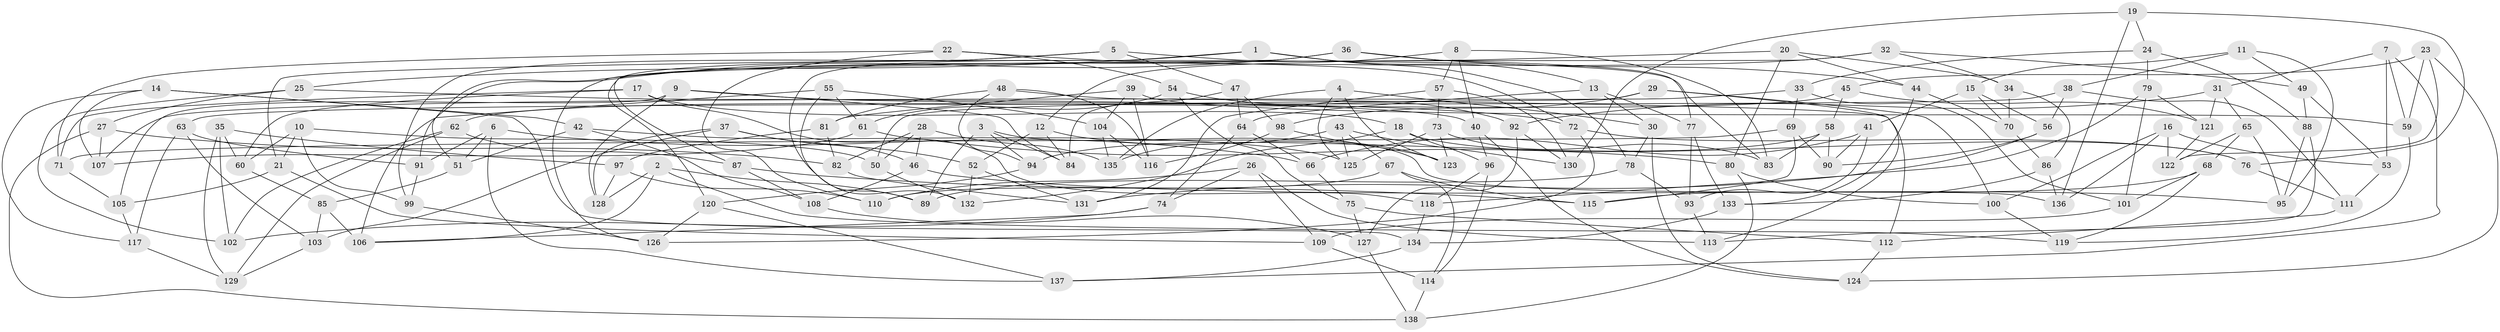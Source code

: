 // Generated by graph-tools (version 1.1) at 2025/26/03/09/25 03:26:54]
// undirected, 138 vertices, 276 edges
graph export_dot {
graph [start="1"]
  node [color=gray90,style=filled];
  1;
  2;
  3;
  4;
  5;
  6;
  7;
  8;
  9;
  10;
  11;
  12;
  13;
  14;
  15;
  16;
  17;
  18;
  19;
  20;
  21;
  22;
  23;
  24;
  25;
  26;
  27;
  28;
  29;
  30;
  31;
  32;
  33;
  34;
  35;
  36;
  37;
  38;
  39;
  40;
  41;
  42;
  43;
  44;
  45;
  46;
  47;
  48;
  49;
  50;
  51;
  52;
  53;
  54;
  55;
  56;
  57;
  58;
  59;
  60;
  61;
  62;
  63;
  64;
  65;
  66;
  67;
  68;
  69;
  70;
  71;
  72;
  73;
  74;
  75;
  76;
  77;
  78;
  79;
  80;
  81;
  82;
  83;
  84;
  85;
  86;
  87;
  88;
  89;
  90;
  91;
  92;
  93;
  94;
  95;
  96;
  97;
  98;
  99;
  100;
  101;
  102;
  103;
  104;
  105;
  106;
  107;
  108;
  109;
  110;
  111;
  112;
  113;
  114;
  115;
  116;
  117;
  118;
  119;
  120;
  121;
  122;
  123;
  124;
  125;
  126;
  127;
  128;
  129;
  130;
  131;
  132;
  133;
  134;
  135;
  136;
  137;
  138;
  1 -- 132;
  1 -- 25;
  1 -- 13;
  1 -- 78;
  2 -- 89;
  2 -- 106;
  2 -- 128;
  2 -- 119;
  3 -- 94;
  3 -- 136;
  3 -- 89;
  3 -- 84;
  4 -- 30;
  4 -- 123;
  4 -- 125;
  4 -- 135;
  5 -- 21;
  5 -- 83;
  5 -- 47;
  5 -- 99;
  6 -- 51;
  6 -- 91;
  6 -- 66;
  6 -- 137;
  7 -- 59;
  7 -- 31;
  7 -- 53;
  7 -- 137;
  8 -- 57;
  8 -- 12;
  8 -- 40;
  8 -- 83;
  9 -- 72;
  9 -- 84;
  9 -- 105;
  9 -- 128;
  10 -- 50;
  10 -- 21;
  10 -- 99;
  10 -- 60;
  11 -- 49;
  11 -- 15;
  11 -- 95;
  11 -- 38;
  12 -- 123;
  12 -- 52;
  12 -- 84;
  13 -- 30;
  13 -- 77;
  13 -- 64;
  14 -- 117;
  14 -- 107;
  14 -- 42;
  14 -- 134;
  15 -- 70;
  15 -- 41;
  15 -- 56;
  16 -- 122;
  16 -- 100;
  16 -- 53;
  16 -- 136;
  17 -- 60;
  17 -- 118;
  17 -- 18;
  17 -- 71;
  18 -- 76;
  18 -- 132;
  18 -- 96;
  19 -- 136;
  19 -- 24;
  19 -- 76;
  19 -- 130;
  20 -- 34;
  20 -- 80;
  20 -- 44;
  20 -- 126;
  21 -- 109;
  21 -- 105;
  22 -- 71;
  22 -- 110;
  22 -- 54;
  22 -- 72;
  23 -- 124;
  23 -- 59;
  23 -- 122;
  23 -- 45;
  24 -- 33;
  24 -- 79;
  24 -- 88;
  25 -- 40;
  25 -- 27;
  25 -- 102;
  26 -- 74;
  26 -- 109;
  26 -- 110;
  26 -- 113;
  27 -- 82;
  27 -- 107;
  27 -- 138;
  28 -- 135;
  28 -- 82;
  28 -- 50;
  28 -- 46;
  29 -- 100;
  29 -- 50;
  29 -- 98;
  29 -- 113;
  30 -- 124;
  30 -- 78;
  31 -- 121;
  31 -- 65;
  31 -- 92;
  32 -- 49;
  32 -- 120;
  32 -- 34;
  32 -- 51;
  33 -- 101;
  33 -- 69;
  33 -- 107;
  34 -- 86;
  34 -- 70;
  35 -- 129;
  35 -- 60;
  35 -- 97;
  35 -- 102;
  36 -- 91;
  36 -- 87;
  36 -- 44;
  36 -- 77;
  37 -- 46;
  37 -- 52;
  37 -- 103;
  37 -- 128;
  38 -- 111;
  38 -- 56;
  38 -- 63;
  39 -- 104;
  39 -- 116;
  39 -- 81;
  39 -- 59;
  40 -- 96;
  40 -- 124;
  41 -- 66;
  41 -- 93;
  41 -- 90;
  42 -- 108;
  42 -- 125;
  42 -- 51;
  43 -- 135;
  43 -- 125;
  43 -- 130;
  43 -- 67;
  44 -- 133;
  44 -- 70;
  45 -- 58;
  45 -- 62;
  45 -- 121;
  46 -- 95;
  46 -- 108;
  47 -- 84;
  47 -- 64;
  47 -- 98;
  48 -- 112;
  48 -- 94;
  48 -- 116;
  48 -- 81;
  49 -- 88;
  49 -- 53;
  50 -- 132;
  51 -- 85;
  52 -- 131;
  52 -- 132;
  53 -- 111;
  54 -- 92;
  54 -- 61;
  54 -- 75;
  55 -- 89;
  55 -- 104;
  55 -- 61;
  55 -- 106;
  56 -- 90;
  56 -- 118;
  57 -- 73;
  57 -- 130;
  57 -- 131;
  58 -- 94;
  58 -- 83;
  58 -- 90;
  59 -- 119;
  60 -- 85;
  61 -- 80;
  61 -- 107;
  62 -- 129;
  62 -- 102;
  62 -- 87;
  63 -- 117;
  63 -- 91;
  63 -- 103;
  64 -- 66;
  64 -- 74;
  65 -- 95;
  65 -- 122;
  65 -- 68;
  66 -- 75;
  67 -- 110;
  67 -- 115;
  67 -- 114;
  68 -- 115;
  68 -- 119;
  68 -- 101;
  69 -- 71;
  69 -- 115;
  69 -- 90;
  70 -- 86;
  71 -- 105;
  72 -- 126;
  72 -- 76;
  73 -- 123;
  73 -- 83;
  73 -- 125;
  74 -- 106;
  74 -- 102;
  75 -- 112;
  75 -- 127;
  76 -- 111;
  77 -- 93;
  77 -- 133;
  78 -- 89;
  78 -- 93;
  79 -- 101;
  79 -- 131;
  79 -- 121;
  80 -- 100;
  80 -- 138;
  81 -- 82;
  81 -- 97;
  82 -- 131;
  85 -- 103;
  85 -- 106;
  86 -- 133;
  86 -- 136;
  87 -- 115;
  87 -- 108;
  88 -- 95;
  88 -- 113;
  91 -- 99;
  92 -- 127;
  92 -- 130;
  93 -- 113;
  94 -- 120;
  96 -- 118;
  96 -- 114;
  97 -- 110;
  97 -- 128;
  98 -- 116;
  98 -- 123;
  99 -- 126;
  100 -- 119;
  101 -- 109;
  103 -- 129;
  104 -- 116;
  104 -- 135;
  105 -- 117;
  108 -- 127;
  109 -- 114;
  111 -- 112;
  112 -- 124;
  114 -- 138;
  117 -- 129;
  118 -- 134;
  120 -- 137;
  120 -- 126;
  121 -- 122;
  127 -- 138;
  133 -- 134;
  134 -- 137;
}
